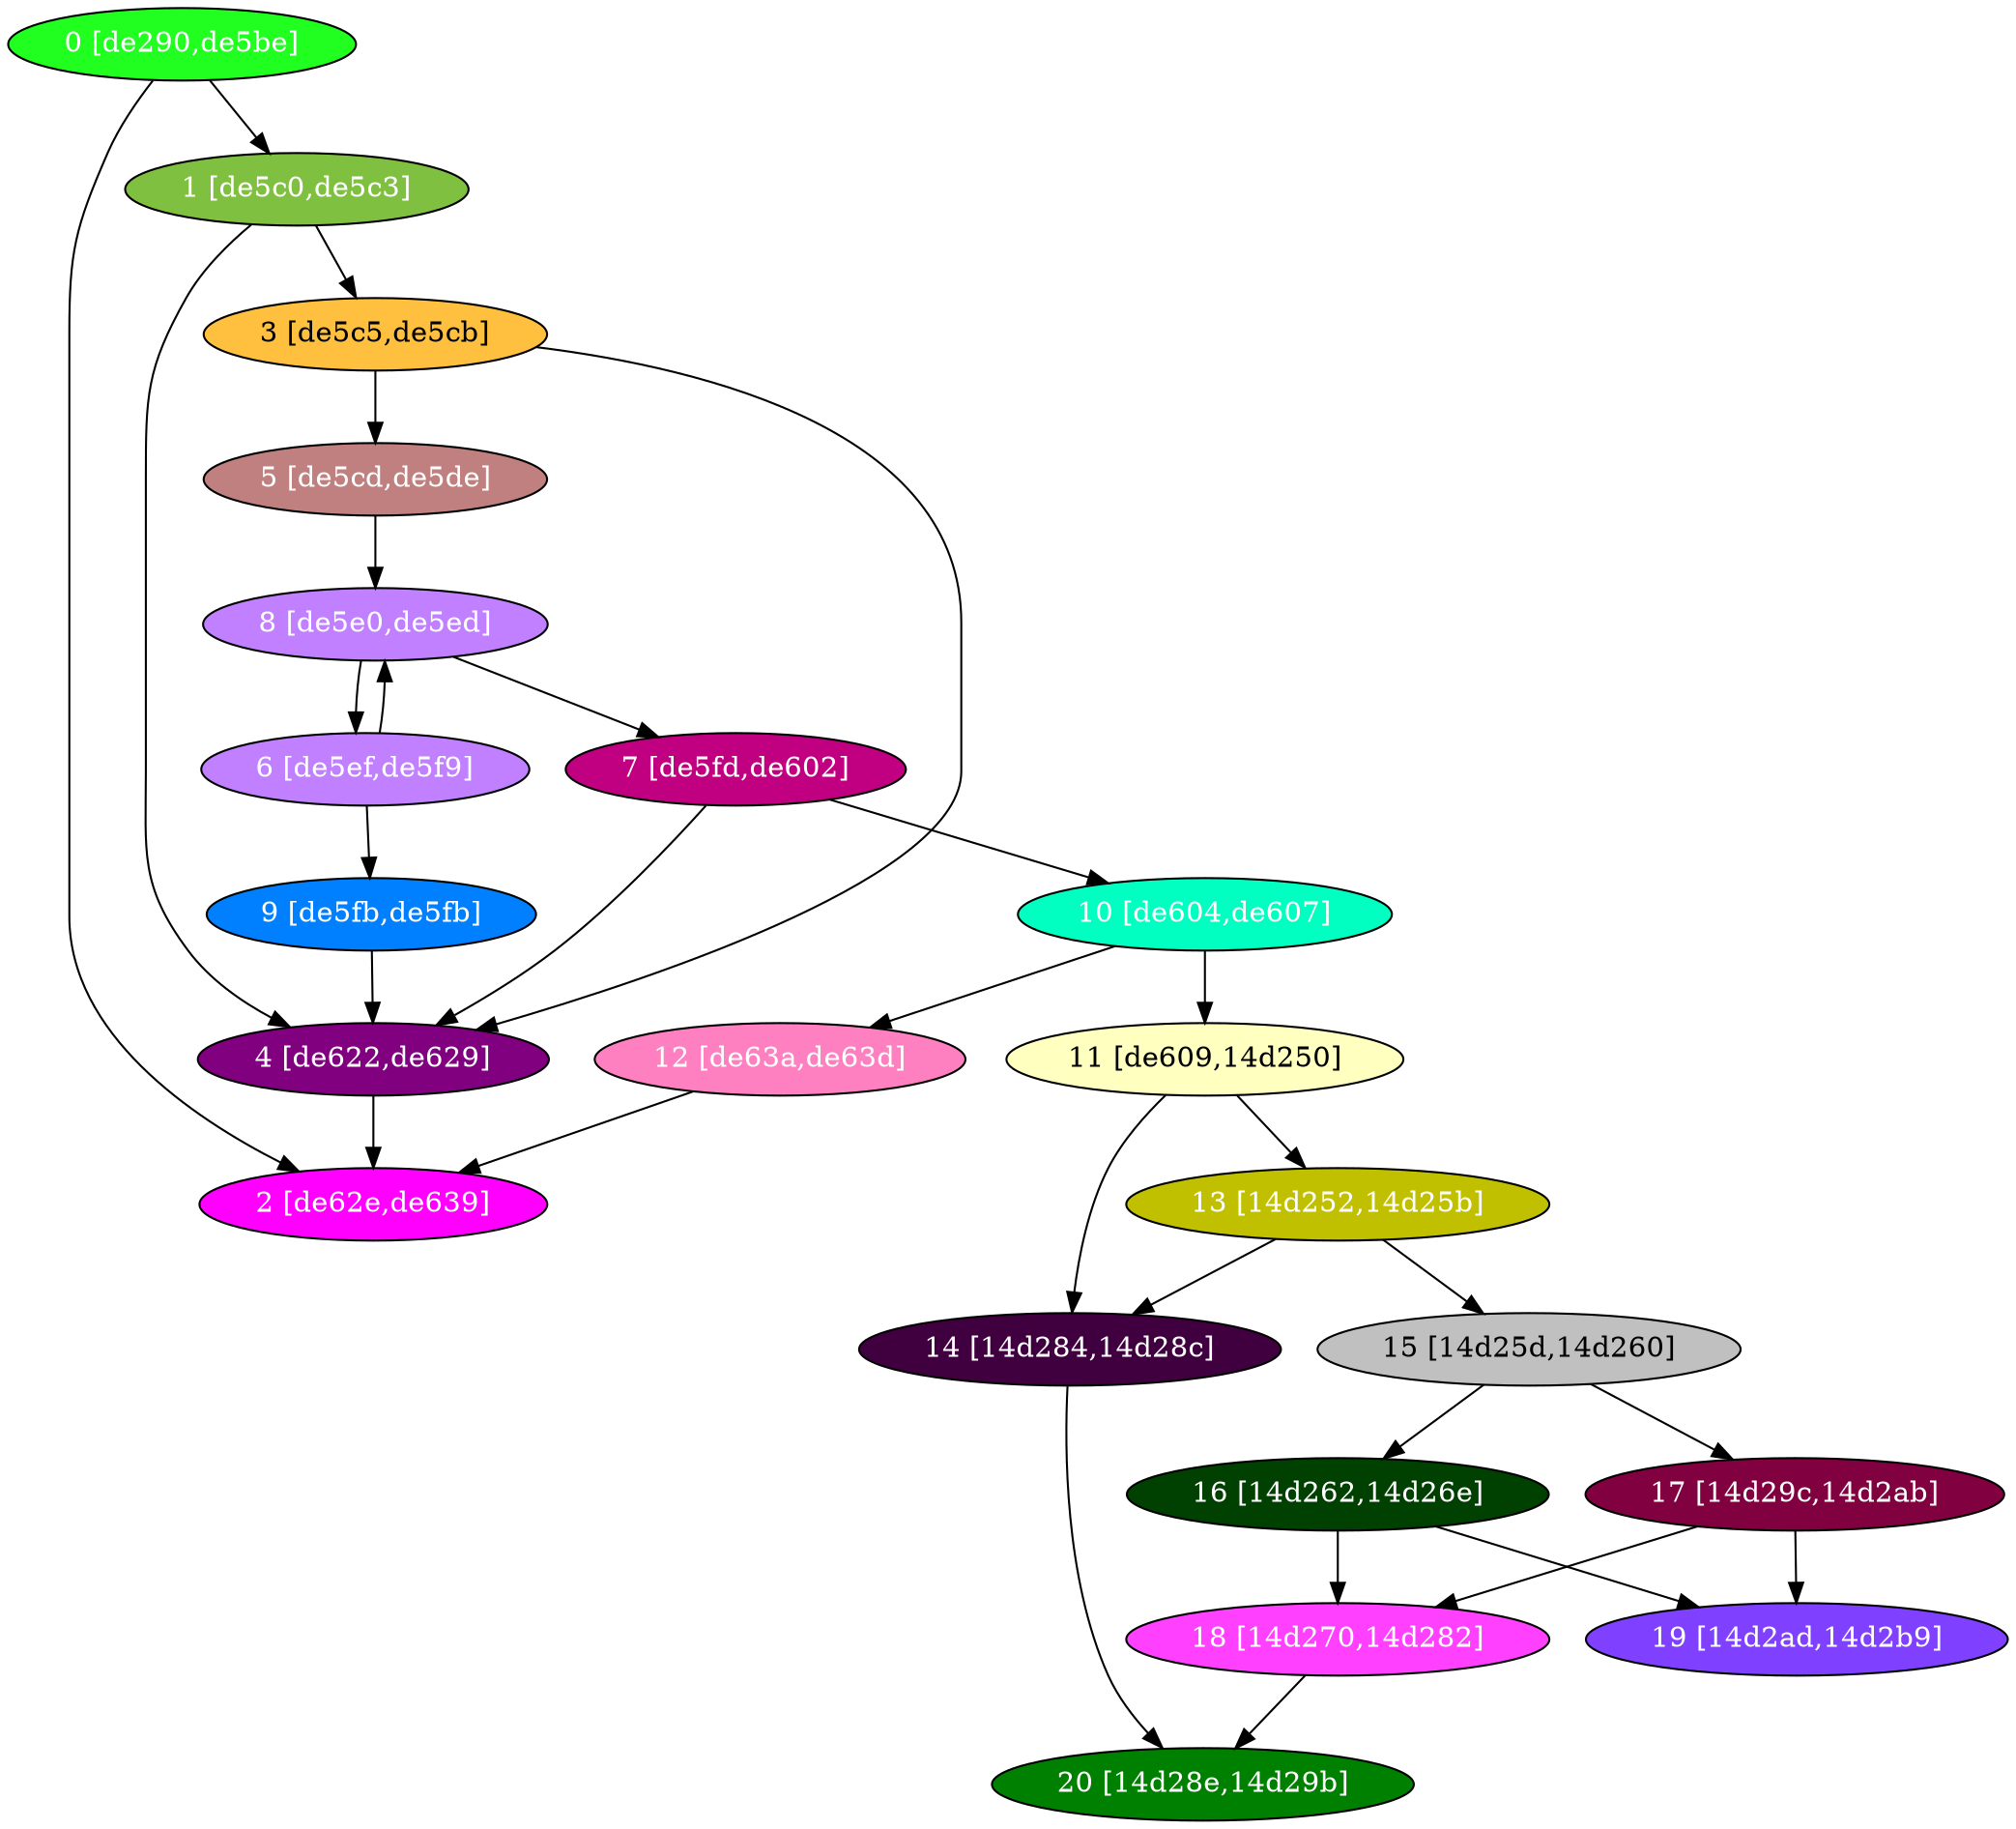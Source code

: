 diGraph libnss3{
	libnss3_0  [style=filled fillcolor="#20FF20" fontcolor="#ffffff" shape=oval label="0 [de290,de5be]"]
	libnss3_1  [style=filled fillcolor="#80C040" fontcolor="#ffffff" shape=oval label="1 [de5c0,de5c3]"]
	libnss3_2  [style=filled fillcolor="#FF00FF" fontcolor="#ffffff" shape=oval label="2 [de62e,de639]"]
	libnss3_3  [style=filled fillcolor="#FFC040" fontcolor="#000000" shape=oval label="3 [de5c5,de5cb]"]
	libnss3_4  [style=filled fillcolor="#800080" fontcolor="#ffffff" shape=oval label="4 [de622,de629]"]
	libnss3_5  [style=filled fillcolor="#C08080" fontcolor="#ffffff" shape=oval label="5 [de5cd,de5de]"]
	libnss3_6  [style=filled fillcolor="#C080FF" fontcolor="#ffffff" shape=oval label="6 [de5ef,de5f9]"]
	libnss3_7  [style=filled fillcolor="#C00080" fontcolor="#ffffff" shape=oval label="7 [de5fd,de602]"]
	libnss3_8  [style=filled fillcolor="#C080FF" fontcolor="#ffffff" shape=oval label="8 [de5e0,de5ed]"]
	libnss3_9  [style=filled fillcolor="#0080FF" fontcolor="#ffffff" shape=oval label="9 [de5fb,de5fb]"]
	libnss3_a  [style=filled fillcolor="#00FFC0" fontcolor="#ffffff" shape=oval label="10 [de604,de607]"]
	libnss3_b  [style=filled fillcolor="#FFFFC0" fontcolor="#000000" shape=oval label="11 [de609,14d250]"]
	libnss3_c  [style=filled fillcolor="#FF80C0" fontcolor="#ffffff" shape=oval label="12 [de63a,de63d]"]
	libnss3_d  [style=filled fillcolor="#C0C000" fontcolor="#ffffff" shape=oval label="13 [14d252,14d25b]"]
	libnss3_e  [style=filled fillcolor="#400040" fontcolor="#ffffff" shape=oval label="14 [14d284,14d28c]"]
	libnss3_f  [style=filled fillcolor="#C0C0C0" fontcolor="#000000" shape=oval label="15 [14d25d,14d260]"]
	libnss3_10  [style=filled fillcolor="#004000" fontcolor="#ffffff" shape=oval label="16 [14d262,14d26e]"]
	libnss3_11  [style=filled fillcolor="#800040" fontcolor="#ffffff" shape=oval label="17 [14d29c,14d2ab]"]
	libnss3_12  [style=filled fillcolor="#FF40FF" fontcolor="#ffffff" shape=oval label="18 [14d270,14d282]"]
	libnss3_13  [style=filled fillcolor="#8040FF" fontcolor="#ffffff" shape=oval label="19 [14d2ad,14d2b9]"]
	libnss3_14  [style=filled fillcolor="#008000" fontcolor="#ffffff" shape=oval label="20 [14d28e,14d29b]"]

	libnss3_0 -> libnss3_1
	libnss3_0 -> libnss3_2
	libnss3_1 -> libnss3_3
	libnss3_1 -> libnss3_4
	libnss3_3 -> libnss3_4
	libnss3_3 -> libnss3_5
	libnss3_4 -> libnss3_2
	libnss3_5 -> libnss3_8
	libnss3_6 -> libnss3_8
	libnss3_6 -> libnss3_9
	libnss3_7 -> libnss3_4
	libnss3_7 -> libnss3_a
	libnss3_8 -> libnss3_6
	libnss3_8 -> libnss3_7
	libnss3_9 -> libnss3_4
	libnss3_a -> libnss3_b
	libnss3_a -> libnss3_c
	libnss3_b -> libnss3_d
	libnss3_b -> libnss3_e
	libnss3_c -> libnss3_2
	libnss3_d -> libnss3_e
	libnss3_d -> libnss3_f
	libnss3_e -> libnss3_14
	libnss3_f -> libnss3_10
	libnss3_f -> libnss3_11
	libnss3_10 -> libnss3_12
	libnss3_10 -> libnss3_13
	libnss3_11 -> libnss3_12
	libnss3_11 -> libnss3_13
	libnss3_12 -> libnss3_14
}